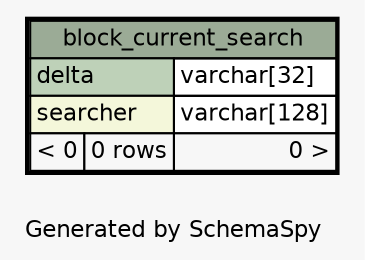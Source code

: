 // dot 2.30.1 on Mac OS X 10.8.3
// SchemaSpy rev 590
digraph "oneDegreeRelationshipsDiagram" {
  graph [
    rankdir="RL"
    bgcolor="#f7f7f7"
    label="\nGenerated by SchemaSpy"
    labeljust="l"
    nodesep="0.18"
    ranksep="0.46"
    fontname="Helvetica"
    fontsize="11"
  ];
  node [
    fontname="Helvetica"
    fontsize="11"
    shape="plaintext"
  ];
  edge [
    arrowsize="0.8"
  ];
  "block_current_search" [
    label=<
    <TABLE BORDER="2" CELLBORDER="1" CELLSPACING="0" BGCOLOR="#ffffff">
      <TR><TD COLSPAN="3" BGCOLOR="#9bab96" ALIGN="CENTER">block_current_search</TD></TR>
      <TR><TD PORT="delta" COLSPAN="2" BGCOLOR="#bed1b8" ALIGN="LEFT">delta</TD><TD PORT="delta.type" ALIGN="LEFT">varchar[32]</TD></TR>
      <TR><TD PORT="searcher" COLSPAN="2" BGCOLOR="#f4f7da" ALIGN="LEFT">searcher</TD><TD PORT="searcher.type" ALIGN="LEFT">varchar[128]</TD></TR>
      <TR><TD ALIGN="LEFT" BGCOLOR="#f7f7f7">&lt; 0</TD><TD ALIGN="RIGHT" BGCOLOR="#f7f7f7">0 rows</TD><TD ALIGN="RIGHT" BGCOLOR="#f7f7f7">0 &gt;</TD></TR>
    </TABLE>>
    URL="block_current_search.html"
    tooltip="block_current_search"
  ];
}
